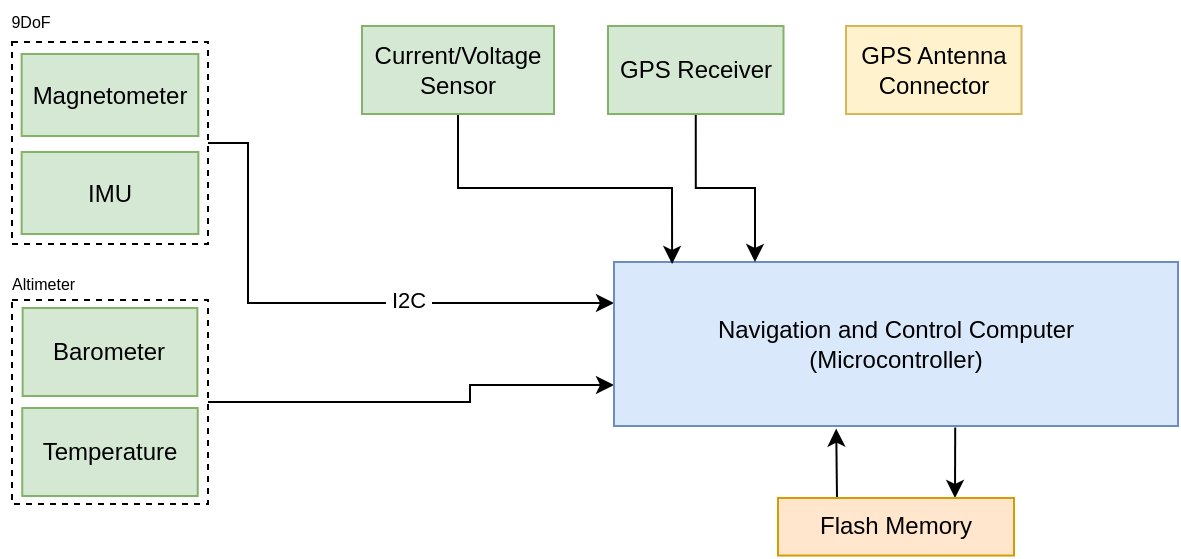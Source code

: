 <mxfile version="13.5.7" type="github">
  <diagram id="76Q4s4qqV5ZXUxcZRJFr" name="Page-1">
    <mxGraphModel dx="774" dy="398" grid="0" gridSize="10" guides="1" tooltips="1" connect="1" arrows="1" fold="1" page="1" pageScale="1" pageWidth="1169" pageHeight="827" math="0" shadow="0">
      <root>
        <mxCell id="0" />
        <mxCell id="1" parent="0" />
        <mxCell id="sHX7-P6BBiabdB0AWLeR-15" style="edgeStyle=orthogonalEdgeStyle;rounded=0;orthogonalLoop=1;jettySize=auto;html=1;exitX=1;exitY=0.5;exitDx=0;exitDy=0;entryX=0;entryY=0.75;entryDx=0;entryDy=0;" edge="1" parent="1" source="sHX7-P6BBiabdB0AWLeR-5" target="VAtZuYTsF3c0NlVxxPf--1">
          <mxGeometry relative="1" as="geometry">
            <Array as="points">
              <mxPoint x="420" y="439" />
              <mxPoint x="420" y="431" />
            </Array>
          </mxGeometry>
        </mxCell>
        <mxCell id="sHX7-P6BBiabdB0AWLeR-5" value="" style="rounded=0;whiteSpace=wrap;html=1;fillColor=none;dashed=1;" vertex="1" parent="1">
          <mxGeometry x="191" y="388" width="98" height="102" as="geometry" />
        </mxCell>
        <mxCell id="sHX7-P6BBiabdB0AWLeR-16" style="edgeStyle=orthogonalEdgeStyle;rounded=0;orthogonalLoop=1;jettySize=auto;html=1;exitX=1;exitY=0.5;exitDx=0;exitDy=0;entryX=0;entryY=0.25;entryDx=0;entryDy=0;" edge="1" parent="1" source="sHX7-P6BBiabdB0AWLeR-3" target="VAtZuYTsF3c0NlVxxPf--1">
          <mxGeometry relative="1" as="geometry">
            <Array as="points">
              <mxPoint x="309" y="309" />
              <mxPoint x="309" y="389" />
            </Array>
          </mxGeometry>
        </mxCell>
        <mxCell id="sHX7-P6BBiabdB0AWLeR-17" value="&amp;nbsp;I2C&amp;nbsp;" style="edgeLabel;html=1;align=center;verticalAlign=middle;resizable=0;points=[];" vertex="1" connectable="0" parent="sHX7-P6BBiabdB0AWLeR-16">
          <mxGeometry x="0.271" y="2" relative="1" as="geometry">
            <mxPoint as="offset" />
          </mxGeometry>
        </mxCell>
        <mxCell id="sHX7-P6BBiabdB0AWLeR-3" value="" style="rounded=0;whiteSpace=wrap;html=1;fillColor=none;dashed=1;" vertex="1" parent="1">
          <mxGeometry x="191" y="259" width="98" height="101" as="geometry" />
        </mxCell>
        <mxCell id="VAtZuYTsF3c0NlVxxPf--1" value="Navigation and Control Computer&lt;br&gt;(Microcontroller)" style="rounded=0;whiteSpace=wrap;html=1;fillColor=#dae8fc;strokeColor=#6c8ebf;" parent="1" vertex="1">
          <mxGeometry x="492" y="369" width="282" height="82" as="geometry" />
        </mxCell>
        <mxCell id="VAtZuYTsF3c0NlVxxPf--2" value="IMU" style="rounded=0;whiteSpace=wrap;html=1;fillColor=#d5e8d4;strokeColor=#82b366;" parent="1" vertex="1">
          <mxGeometry x="195.81" y="314" width="88.38" height="41" as="geometry" />
        </mxCell>
        <mxCell id="VAtZuYTsF3c0NlVxxPf--4" value="Barometer" style="rounded=0;whiteSpace=wrap;html=1;fillColor=#d5e8d4;strokeColor=#82b366;" parent="1" vertex="1">
          <mxGeometry x="196.31" y="392" width="87.38" height="44" as="geometry" />
        </mxCell>
        <mxCell id="VAtZuYTsF3c0NlVxxPf--7" value="Temperature" style="rounded=0;whiteSpace=wrap;html=1;fillColor=#d5e8d4;strokeColor=#82b366;" parent="1" vertex="1">
          <mxGeometry x="196.125" y="442" width="87.75" height="44" as="geometry" />
        </mxCell>
        <mxCell id="sHX7-P6BBiabdB0AWLeR-2" value="Magnetometer" style="rounded=0;whiteSpace=wrap;html=1;fillColor=#d5e8d4;strokeColor=#82b366;" vertex="1" parent="1">
          <mxGeometry x="195.81" y="265" width="88.38" height="41" as="geometry" />
        </mxCell>
        <mxCell id="sHX7-P6BBiabdB0AWLeR-4" value="&lt;font style=&quot;font-size: 8px&quot;&gt;9DoF&lt;/font&gt;" style="text;html=1;align=center;verticalAlign=middle;resizable=0;points=[];autosize=1;" vertex="1" parent="1">
          <mxGeometry x="185" y="238" width="30" height="20" as="geometry" />
        </mxCell>
        <mxCell id="sHX7-P6BBiabdB0AWLeR-6" value="&lt;font style=&quot;font-size: 8px&quot;&gt;Altimeter&lt;/font&gt;" style="text;html=1;align=left;verticalAlign=middle;resizable=0;points=[];autosize=1;" vertex="1" parent="1">
          <mxGeometry x="189" y="369" width="42" height="20" as="geometry" />
        </mxCell>
        <mxCell id="sHX7-P6BBiabdB0AWLeR-8" style="edgeStyle=orthogonalEdgeStyle;rounded=0;orthogonalLoop=1;jettySize=auto;html=1;exitX=0.5;exitY=1;exitDx=0;exitDy=0;entryX=0.25;entryY=0;entryDx=0;entryDy=0;" edge="1" parent="1" source="sHX7-P6BBiabdB0AWLeR-7" target="VAtZuYTsF3c0NlVxxPf--1">
          <mxGeometry relative="1" as="geometry" />
        </mxCell>
        <mxCell id="sHX7-P6BBiabdB0AWLeR-7" value="GPS Receiver" style="rounded=0;whiteSpace=wrap;html=1;fillColor=#d5e8d4;strokeColor=#82b366;" vertex="1" parent="1">
          <mxGeometry x="489.005" y="251" width="87.75" height="44" as="geometry" />
        </mxCell>
        <mxCell id="sHX7-P6BBiabdB0AWLeR-11" style="edgeStyle=orthogonalEdgeStyle;rounded=0;orthogonalLoop=1;jettySize=auto;html=1;exitX=0.5;exitY=1;exitDx=0;exitDy=0;entryX=0.103;entryY=0.012;entryDx=0;entryDy=0;entryPerimeter=0;" edge="1" parent="1" source="sHX7-P6BBiabdB0AWLeR-10" target="VAtZuYTsF3c0NlVxxPf--1">
          <mxGeometry relative="1" as="geometry" />
        </mxCell>
        <mxCell id="sHX7-P6BBiabdB0AWLeR-10" value="Current/Voltage Sensor" style="rounded=0;whiteSpace=wrap;html=1;fillColor=#d5e8d4;strokeColor=#82b366;" vertex="1" parent="1">
          <mxGeometry x="366" y="251" width="96" height="44" as="geometry" />
        </mxCell>
        <mxCell id="sHX7-P6BBiabdB0AWLeR-19" style="edgeStyle=orthogonalEdgeStyle;rounded=0;orthogonalLoop=1;jettySize=auto;html=1;exitX=0.25;exitY=0;exitDx=0;exitDy=0;entryX=0.394;entryY=1.016;entryDx=0;entryDy=0;entryPerimeter=0;" edge="1" parent="1" source="sHX7-P6BBiabdB0AWLeR-18" target="VAtZuYTsF3c0NlVxxPf--1">
          <mxGeometry relative="1" as="geometry" />
        </mxCell>
        <mxCell id="sHX7-P6BBiabdB0AWLeR-20" style="edgeStyle=orthogonalEdgeStyle;rounded=0;orthogonalLoop=1;jettySize=auto;html=1;exitX=0.75;exitY=0;exitDx=0;exitDy=0;entryX=0.605;entryY=1.009;entryDx=0;entryDy=0;entryPerimeter=0;startArrow=classic;startFill=1;endArrow=none;endFill=0;" edge="1" parent="1" source="sHX7-P6BBiabdB0AWLeR-18" target="VAtZuYTsF3c0NlVxxPf--1">
          <mxGeometry relative="1" as="geometry" />
        </mxCell>
        <mxCell id="sHX7-P6BBiabdB0AWLeR-18" value="Flash Memory" style="rounded=0;whiteSpace=wrap;html=1;fillColor=#ffe6cc;strokeColor=#d79b00;" vertex="1" parent="1">
          <mxGeometry x="574" y="487" width="118" height="28.78" as="geometry" />
        </mxCell>
        <mxCell id="sHX7-P6BBiabdB0AWLeR-21" value="GPS Antenna Connector" style="rounded=0;whiteSpace=wrap;html=1;fillColor=#fff2cc;strokeColor=#d6b656;" vertex="1" parent="1">
          <mxGeometry x="608.005" y="251" width="87.75" height="44" as="geometry" />
        </mxCell>
      </root>
    </mxGraphModel>
  </diagram>
</mxfile>
